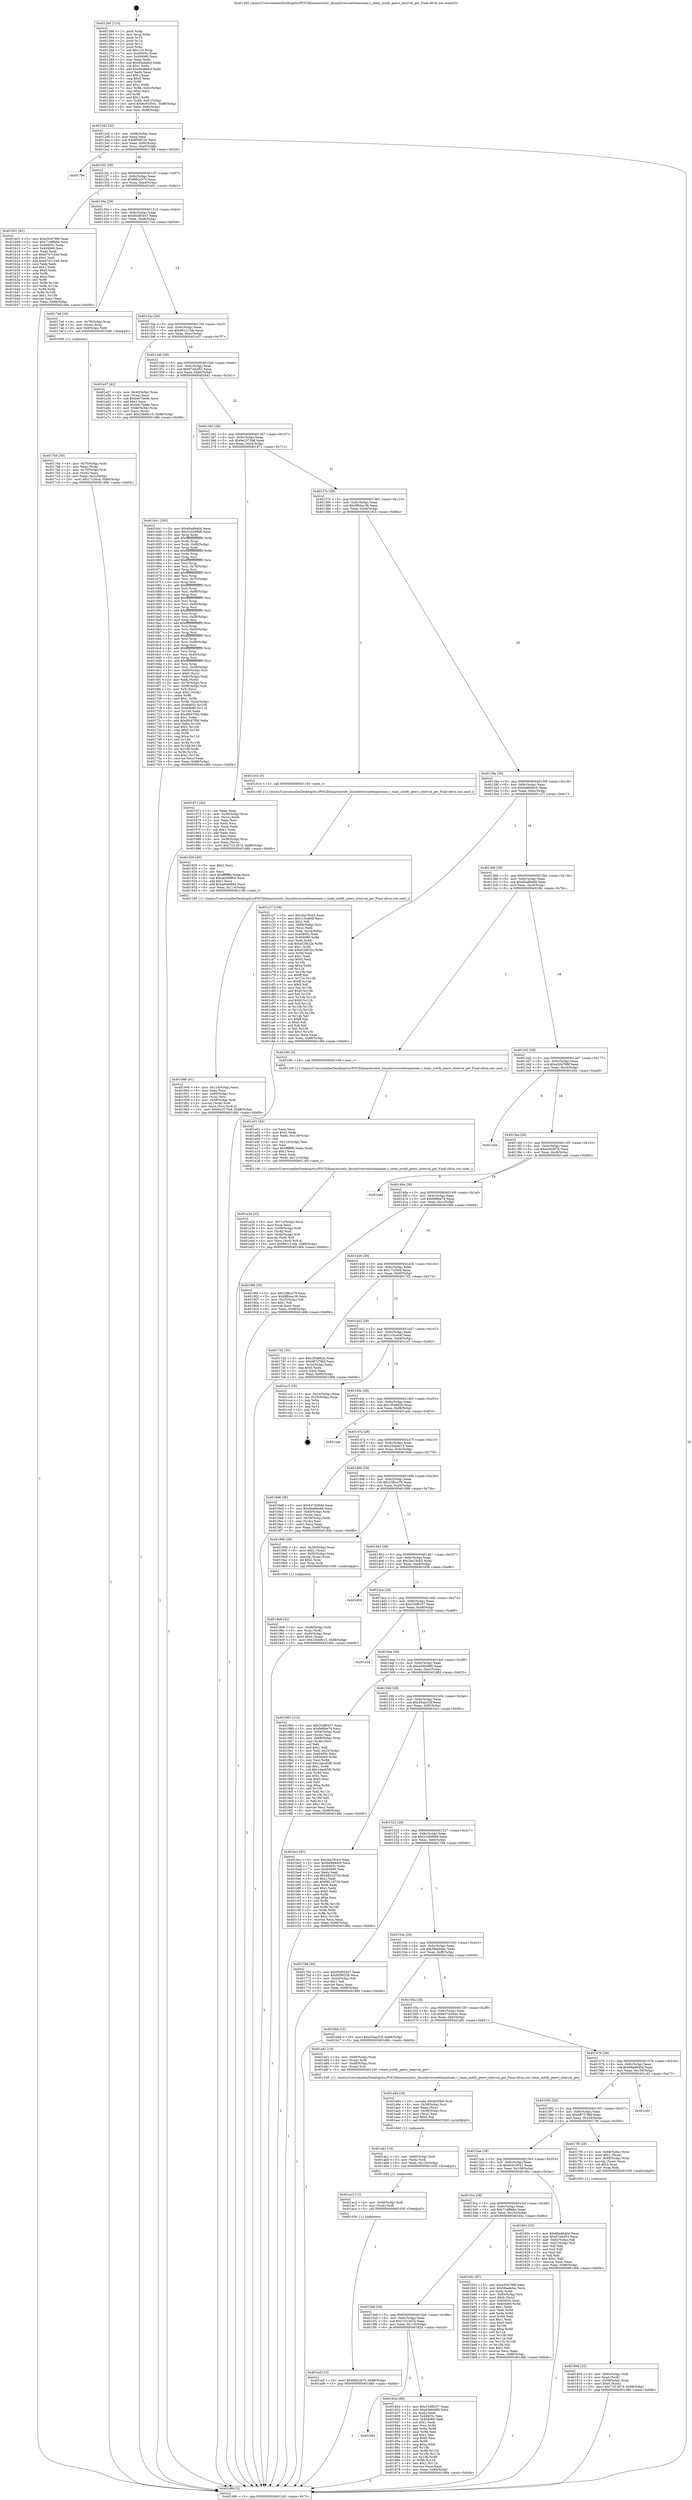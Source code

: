 digraph "0x401260" {
  label = "0x401260 (/mnt/c/Users/mathe/Desktop/tcc/POCII/binaries/extr_linuxdriversnetteamteam.c_team_notify_peers_interval_get_Final-ollvm.out::main(0))"
  labelloc = "t"
  node[shape=record]

  Entry [label="",width=0.3,height=0.3,shape=circle,fillcolor=black,style=filled]
  "0x4012d2" [label="{
     0x4012d2 [32]\l
     | [instrs]\l
     &nbsp;&nbsp;0x4012d2 \<+6\>: mov -0x88(%rbp),%eax\l
     &nbsp;&nbsp;0x4012d8 \<+2\>: mov %eax,%ecx\l
     &nbsp;&nbsp;0x4012da \<+6\>: sub $0x8f36f22b,%ecx\l
     &nbsp;&nbsp;0x4012e0 \<+6\>: mov %eax,-0x9c(%rbp)\l
     &nbsp;&nbsp;0x4012e6 \<+6\>: mov %ecx,-0xa0(%rbp)\l
     &nbsp;&nbsp;0x4012ec \<+6\>: je 0000000000401786 \<main+0x526\>\l
  }"]
  "0x401786" [label="{
     0x401786\l
  }", style=dashed]
  "0x4012f2" [label="{
     0x4012f2 [28]\l
     | [instrs]\l
     &nbsp;&nbsp;0x4012f2 \<+5\>: jmp 00000000004012f7 \<main+0x97\>\l
     &nbsp;&nbsp;0x4012f7 \<+6\>: mov -0x9c(%rbp),%eax\l
     &nbsp;&nbsp;0x4012fd \<+5\>: sub $0x8fb2cb75,%eax\l
     &nbsp;&nbsp;0x401302 \<+6\>: mov %eax,-0xa4(%rbp)\l
     &nbsp;&nbsp;0x401308 \<+6\>: je 0000000000401b01 \<main+0x8a1\>\l
  }"]
  Exit [label="",width=0.3,height=0.3,shape=circle,fillcolor=black,style=filled,peripheries=2]
  "0x401b01" [label="{
     0x401b01 [91]\l
     | [instrs]\l
     &nbsp;&nbsp;0x401b01 \<+5\>: mov $0xe50d798f,%eax\l
     &nbsp;&nbsp;0x401b06 \<+5\>: mov $0x714f8bba,%ecx\l
     &nbsp;&nbsp;0x401b0b \<+7\>: mov 0x40405c,%edx\l
     &nbsp;&nbsp;0x401b12 \<+7\>: mov 0x404060,%esi\l
     &nbsp;&nbsp;0x401b19 \<+2\>: mov %edx,%edi\l
     &nbsp;&nbsp;0x401b1b \<+6\>: sub $0x6747c1b6,%edi\l
     &nbsp;&nbsp;0x401b21 \<+3\>: sub $0x1,%edi\l
     &nbsp;&nbsp;0x401b24 \<+6\>: add $0x6747c1b6,%edi\l
     &nbsp;&nbsp;0x401b2a \<+3\>: imul %edi,%edx\l
     &nbsp;&nbsp;0x401b2d \<+3\>: and $0x1,%edx\l
     &nbsp;&nbsp;0x401b30 \<+3\>: cmp $0x0,%edx\l
     &nbsp;&nbsp;0x401b33 \<+4\>: sete %r8b\l
     &nbsp;&nbsp;0x401b37 \<+3\>: cmp $0xa,%esi\l
     &nbsp;&nbsp;0x401b3a \<+4\>: setl %r9b\l
     &nbsp;&nbsp;0x401b3e \<+3\>: mov %r8b,%r10b\l
     &nbsp;&nbsp;0x401b41 \<+3\>: and %r9b,%r10b\l
     &nbsp;&nbsp;0x401b44 \<+3\>: xor %r9b,%r8b\l
     &nbsp;&nbsp;0x401b47 \<+3\>: or %r8b,%r10b\l
     &nbsp;&nbsp;0x401b4a \<+4\>: test $0x1,%r10b\l
     &nbsp;&nbsp;0x401b4e \<+3\>: cmovne %ecx,%eax\l
     &nbsp;&nbsp;0x401b51 \<+6\>: mov %eax,-0x88(%rbp)\l
     &nbsp;&nbsp;0x401b57 \<+5\>: jmp 0000000000401d6b \<main+0xb0b\>\l
  }"]
  "0x40130e" [label="{
     0x40130e [28]\l
     | [instrs]\l
     &nbsp;&nbsp;0x40130e \<+5\>: jmp 0000000000401313 \<main+0xb3\>\l
     &nbsp;&nbsp;0x401313 \<+6\>: mov -0x9c(%rbp),%eax\l
     &nbsp;&nbsp;0x401319 \<+5\>: sub $0x95d85447,%eax\l
     &nbsp;&nbsp;0x40131e \<+6\>: mov %eax,-0xa8(%rbp)\l
     &nbsp;&nbsp;0x401324 \<+6\>: je 00000000004017a4 \<main+0x544\>\l
  }"]
  "0x401acf" [label="{
     0x401acf [15]\l
     | [instrs]\l
     &nbsp;&nbsp;0x401acf \<+10\>: movl $0x8fb2cb75,-0x88(%rbp)\l
     &nbsp;&nbsp;0x401ad9 \<+5\>: jmp 0000000000401d6b \<main+0xb0b\>\l
  }"]
  "0x4017a4" [label="{
     0x4017a4 [16]\l
     | [instrs]\l
     &nbsp;&nbsp;0x4017a4 \<+4\>: mov -0x78(%rbp),%rax\l
     &nbsp;&nbsp;0x4017a8 \<+3\>: mov (%rax),%rax\l
     &nbsp;&nbsp;0x4017ab \<+4\>: mov 0x8(%rax),%rdi\l
     &nbsp;&nbsp;0x4017af \<+5\>: call 0000000000401060 \<atoi@plt\>\l
     | [calls]\l
     &nbsp;&nbsp;0x401060 \{1\} (unknown)\l
  }"]
  "0x40132a" [label="{
     0x40132a [28]\l
     | [instrs]\l
     &nbsp;&nbsp;0x40132a \<+5\>: jmp 000000000040132f \<main+0xcf\>\l
     &nbsp;&nbsp;0x40132f \<+6\>: mov -0x9c(%rbp),%eax\l
     &nbsp;&nbsp;0x401335 \<+5\>: sub $0x961c13de,%eax\l
     &nbsp;&nbsp;0x40133a \<+6\>: mov %eax,-0xac(%rbp)\l
     &nbsp;&nbsp;0x401340 \<+6\>: je 0000000000401a57 \<main+0x7f7\>\l
  }"]
  "0x401ac3" [label="{
     0x401ac3 [12]\l
     | [instrs]\l
     &nbsp;&nbsp;0x401ac3 \<+4\>: mov -0x48(%rbp),%rdi\l
     &nbsp;&nbsp;0x401ac7 \<+3\>: mov (%rdi),%rdi\l
     &nbsp;&nbsp;0x401aca \<+5\>: call 0000000000401030 \<free@plt\>\l
     | [calls]\l
     &nbsp;&nbsp;0x401030 \{1\} (unknown)\l
  }"]
  "0x401a57" [label="{
     0x401a57 [42]\l
     | [instrs]\l
     &nbsp;&nbsp;0x401a57 \<+4\>: mov -0x40(%rbp),%rax\l
     &nbsp;&nbsp;0x401a5b \<+2\>: mov (%rax),%ecx\l
     &nbsp;&nbsp;0x401a5d \<+6\>: sub $0xb9c7be9e,%ecx\l
     &nbsp;&nbsp;0x401a63 \<+3\>: add $0x1,%ecx\l
     &nbsp;&nbsp;0x401a66 \<+6\>: add $0xb9c7be9e,%ecx\l
     &nbsp;&nbsp;0x401a6c \<+4\>: mov -0x40(%rbp),%rax\l
     &nbsp;&nbsp;0x401a70 \<+2\>: mov %ecx,(%rax)\l
     &nbsp;&nbsp;0x401a72 \<+10\>: movl $0x23bb9c15,-0x88(%rbp)\l
     &nbsp;&nbsp;0x401a7c \<+5\>: jmp 0000000000401d6b \<main+0xb0b\>\l
  }"]
  "0x401346" [label="{
     0x401346 [28]\l
     | [instrs]\l
     &nbsp;&nbsp;0x401346 \<+5\>: jmp 000000000040134b \<main+0xeb\>\l
     &nbsp;&nbsp;0x40134b \<+6\>: mov -0x9c(%rbp),%eax\l
     &nbsp;&nbsp;0x401351 \<+5\>: sub $0x97adcf53,%eax\l
     &nbsp;&nbsp;0x401356 \<+6\>: mov %eax,-0xb0(%rbp)\l
     &nbsp;&nbsp;0x40135c \<+6\>: je 0000000000401641 \<main+0x3e1\>\l
  }"]
  "0x401ab1" [label="{
     0x401ab1 [18]\l
     | [instrs]\l
     &nbsp;&nbsp;0x401ab1 \<+4\>: mov -0x60(%rbp),%rdi\l
     &nbsp;&nbsp;0x401ab5 \<+3\>: mov (%rdi),%rdi\l
     &nbsp;&nbsp;0x401ab8 \<+6\>: mov %eax,-0x120(%rbp)\l
     &nbsp;&nbsp;0x401abe \<+5\>: call 0000000000401030 \<free@plt\>\l
     | [calls]\l
     &nbsp;&nbsp;0x401030 \{1\} (unknown)\l
  }"]
  "0x401641" [label="{
     0x401641 [295]\l
     | [instrs]\l
     &nbsp;&nbsp;0x401641 \<+5\>: mov $0x66ad640d,%eax\l
     &nbsp;&nbsp;0x401646 \<+5\>: mov $0x51bb9998,%ecx\l
     &nbsp;&nbsp;0x40164b \<+3\>: mov %rsp,%rdx\l
     &nbsp;&nbsp;0x40164e \<+4\>: add $0xfffffffffffffff0,%rdx\l
     &nbsp;&nbsp;0x401652 \<+3\>: mov %rdx,%rsp\l
     &nbsp;&nbsp;0x401655 \<+4\>: mov %rdx,-0x80(%rbp)\l
     &nbsp;&nbsp;0x401659 \<+3\>: mov %rsp,%rdx\l
     &nbsp;&nbsp;0x40165c \<+4\>: add $0xfffffffffffffff0,%rdx\l
     &nbsp;&nbsp;0x401660 \<+3\>: mov %rdx,%rsp\l
     &nbsp;&nbsp;0x401663 \<+3\>: mov %rsp,%rsi\l
     &nbsp;&nbsp;0x401666 \<+4\>: add $0xfffffffffffffff0,%rsi\l
     &nbsp;&nbsp;0x40166a \<+3\>: mov %rsi,%rsp\l
     &nbsp;&nbsp;0x40166d \<+4\>: mov %rsi,-0x78(%rbp)\l
     &nbsp;&nbsp;0x401671 \<+3\>: mov %rsp,%rsi\l
     &nbsp;&nbsp;0x401674 \<+4\>: add $0xfffffffffffffff0,%rsi\l
     &nbsp;&nbsp;0x401678 \<+3\>: mov %rsi,%rsp\l
     &nbsp;&nbsp;0x40167b \<+4\>: mov %rsi,-0x70(%rbp)\l
     &nbsp;&nbsp;0x40167f \<+3\>: mov %rsp,%rsi\l
     &nbsp;&nbsp;0x401682 \<+4\>: add $0xfffffffffffffff0,%rsi\l
     &nbsp;&nbsp;0x401686 \<+3\>: mov %rsi,%rsp\l
     &nbsp;&nbsp;0x401689 \<+4\>: mov %rsi,-0x68(%rbp)\l
     &nbsp;&nbsp;0x40168d \<+3\>: mov %rsp,%rsi\l
     &nbsp;&nbsp;0x401690 \<+4\>: add $0xfffffffffffffff0,%rsi\l
     &nbsp;&nbsp;0x401694 \<+3\>: mov %rsi,%rsp\l
     &nbsp;&nbsp;0x401697 \<+4\>: mov %rsi,-0x60(%rbp)\l
     &nbsp;&nbsp;0x40169b \<+3\>: mov %rsp,%rsi\l
     &nbsp;&nbsp;0x40169e \<+4\>: add $0xfffffffffffffff0,%rsi\l
     &nbsp;&nbsp;0x4016a2 \<+3\>: mov %rsi,%rsp\l
     &nbsp;&nbsp;0x4016a5 \<+4\>: mov %rsi,-0x58(%rbp)\l
     &nbsp;&nbsp;0x4016a9 \<+3\>: mov %rsp,%rsi\l
     &nbsp;&nbsp;0x4016ac \<+4\>: add $0xfffffffffffffff0,%rsi\l
     &nbsp;&nbsp;0x4016b0 \<+3\>: mov %rsi,%rsp\l
     &nbsp;&nbsp;0x4016b3 \<+4\>: mov %rsi,-0x50(%rbp)\l
     &nbsp;&nbsp;0x4016b7 \<+3\>: mov %rsp,%rsi\l
     &nbsp;&nbsp;0x4016ba \<+4\>: add $0xfffffffffffffff0,%rsi\l
     &nbsp;&nbsp;0x4016be \<+3\>: mov %rsi,%rsp\l
     &nbsp;&nbsp;0x4016c1 \<+4\>: mov %rsi,-0x48(%rbp)\l
     &nbsp;&nbsp;0x4016c5 \<+3\>: mov %rsp,%rsi\l
     &nbsp;&nbsp;0x4016c8 \<+4\>: add $0xfffffffffffffff0,%rsi\l
     &nbsp;&nbsp;0x4016cc \<+3\>: mov %rsi,%rsp\l
     &nbsp;&nbsp;0x4016cf \<+4\>: mov %rsi,-0x40(%rbp)\l
     &nbsp;&nbsp;0x4016d3 \<+3\>: mov %rsp,%rsi\l
     &nbsp;&nbsp;0x4016d6 \<+4\>: add $0xfffffffffffffff0,%rsi\l
     &nbsp;&nbsp;0x4016da \<+3\>: mov %rsi,%rsp\l
     &nbsp;&nbsp;0x4016dd \<+4\>: mov %rsi,-0x38(%rbp)\l
     &nbsp;&nbsp;0x4016e1 \<+4\>: mov -0x80(%rbp),%rsi\l
     &nbsp;&nbsp;0x4016e5 \<+6\>: movl $0x0,(%rsi)\l
     &nbsp;&nbsp;0x4016eb \<+6\>: mov -0x8c(%rbp),%edi\l
     &nbsp;&nbsp;0x4016f1 \<+2\>: mov %edi,(%rdx)\l
     &nbsp;&nbsp;0x4016f3 \<+4\>: mov -0x78(%rbp),%rsi\l
     &nbsp;&nbsp;0x4016f7 \<+7\>: mov -0x98(%rbp),%r8\l
     &nbsp;&nbsp;0x4016fe \<+3\>: mov %r8,(%rsi)\l
     &nbsp;&nbsp;0x401701 \<+3\>: cmpl $0x2,(%rdx)\l
     &nbsp;&nbsp;0x401704 \<+4\>: setne %r9b\l
     &nbsp;&nbsp;0x401708 \<+4\>: and $0x1,%r9b\l
     &nbsp;&nbsp;0x40170c \<+4\>: mov %r9b,-0x2d(%rbp)\l
     &nbsp;&nbsp;0x401710 \<+8\>: mov 0x40405c,%r10d\l
     &nbsp;&nbsp;0x401718 \<+8\>: mov 0x404060,%r11d\l
     &nbsp;&nbsp;0x401720 \<+3\>: mov %r10d,%ebx\l
     &nbsp;&nbsp;0x401723 \<+6\>: sub $0xdfd47f0d,%ebx\l
     &nbsp;&nbsp;0x401729 \<+3\>: sub $0x1,%ebx\l
     &nbsp;&nbsp;0x40172c \<+6\>: add $0xdfd47f0d,%ebx\l
     &nbsp;&nbsp;0x401732 \<+4\>: imul %ebx,%r10d\l
     &nbsp;&nbsp;0x401736 \<+4\>: and $0x1,%r10d\l
     &nbsp;&nbsp;0x40173a \<+4\>: cmp $0x0,%r10d\l
     &nbsp;&nbsp;0x40173e \<+4\>: sete %r9b\l
     &nbsp;&nbsp;0x401742 \<+4\>: cmp $0xa,%r11d\l
     &nbsp;&nbsp;0x401746 \<+4\>: setl %r14b\l
     &nbsp;&nbsp;0x40174a \<+3\>: mov %r9b,%r15b\l
     &nbsp;&nbsp;0x40174d \<+3\>: and %r14b,%r15b\l
     &nbsp;&nbsp;0x401750 \<+3\>: xor %r14b,%r9b\l
     &nbsp;&nbsp;0x401753 \<+3\>: or %r9b,%r15b\l
     &nbsp;&nbsp;0x401756 \<+4\>: test $0x1,%r15b\l
     &nbsp;&nbsp;0x40175a \<+3\>: cmovne %ecx,%eax\l
     &nbsp;&nbsp;0x40175d \<+6\>: mov %eax,-0x88(%rbp)\l
     &nbsp;&nbsp;0x401763 \<+5\>: jmp 0000000000401d6b \<main+0xb0b\>\l
  }"]
  "0x401362" [label="{
     0x401362 [28]\l
     | [instrs]\l
     &nbsp;&nbsp;0x401362 \<+5\>: jmp 0000000000401367 \<main+0x107\>\l
     &nbsp;&nbsp;0x401367 \<+6\>: mov -0x9c(%rbp),%eax\l
     &nbsp;&nbsp;0x40136d \<+5\>: sub $0x9e2375b8,%eax\l
     &nbsp;&nbsp;0x401372 \<+6\>: mov %eax,-0xb4(%rbp)\l
     &nbsp;&nbsp;0x401378 \<+6\>: je 0000000000401971 \<main+0x711\>\l
  }"]
  "0x401a94" [label="{
     0x401a94 [29]\l
     | [instrs]\l
     &nbsp;&nbsp;0x401a94 \<+10\>: movabs $0x4020b6,%rdi\l
     &nbsp;&nbsp;0x401a9e \<+4\>: mov -0x38(%rbp),%rsi\l
     &nbsp;&nbsp;0x401aa2 \<+2\>: mov %eax,(%rsi)\l
     &nbsp;&nbsp;0x401aa4 \<+4\>: mov -0x38(%rbp),%rsi\l
     &nbsp;&nbsp;0x401aa8 \<+2\>: mov (%rsi),%esi\l
     &nbsp;&nbsp;0x401aaa \<+2\>: mov $0x0,%al\l
     &nbsp;&nbsp;0x401aac \<+5\>: call 0000000000401040 \<printf@plt\>\l
     | [calls]\l
     &nbsp;&nbsp;0x401040 \{1\} (unknown)\l
  }"]
  "0x401971" [label="{
     0x401971 [42]\l
     | [instrs]\l
     &nbsp;&nbsp;0x401971 \<+2\>: xor %eax,%eax\l
     &nbsp;&nbsp;0x401973 \<+4\>: mov -0x58(%rbp),%rcx\l
     &nbsp;&nbsp;0x401977 \<+2\>: mov (%rcx),%edx\l
     &nbsp;&nbsp;0x401979 \<+2\>: mov %eax,%esi\l
     &nbsp;&nbsp;0x40197b \<+2\>: sub %edx,%esi\l
     &nbsp;&nbsp;0x40197d \<+2\>: mov %eax,%edx\l
     &nbsp;&nbsp;0x40197f \<+3\>: sub $0x1,%edx\l
     &nbsp;&nbsp;0x401982 \<+2\>: add %edx,%esi\l
     &nbsp;&nbsp;0x401984 \<+2\>: sub %esi,%eax\l
     &nbsp;&nbsp;0x401986 \<+4\>: mov -0x58(%rbp),%rcx\l
     &nbsp;&nbsp;0x40198a \<+2\>: mov %eax,(%rcx)\l
     &nbsp;&nbsp;0x40198c \<+10\>: movl $0x71f13d7d,-0x88(%rbp)\l
     &nbsp;&nbsp;0x401996 \<+5\>: jmp 0000000000401d6b \<main+0xb0b\>\l
  }"]
  "0x40137e" [label="{
     0x40137e [28]\l
     | [instrs]\l
     &nbsp;&nbsp;0x40137e \<+5\>: jmp 0000000000401383 \<main+0x123\>\l
     &nbsp;&nbsp;0x401383 \<+6\>: mov -0x9c(%rbp),%eax\l
     &nbsp;&nbsp;0x401389 \<+5\>: sub $0x9f64ac38,%eax\l
     &nbsp;&nbsp;0x40138e \<+6\>: mov %eax,-0xb8(%rbp)\l
     &nbsp;&nbsp;0x401394 \<+6\>: je 000000000040191b \<main+0x6bb\>\l
  }"]
  "0x401a2d" [label="{
     0x401a2d [42]\l
     | [instrs]\l
     &nbsp;&nbsp;0x401a2d \<+6\>: mov -0x11c(%rbp),%ecx\l
     &nbsp;&nbsp;0x401a33 \<+3\>: imul %eax,%ecx\l
     &nbsp;&nbsp;0x401a36 \<+4\>: mov -0x48(%rbp),%rdi\l
     &nbsp;&nbsp;0x401a3a \<+3\>: mov (%rdi),%rdi\l
     &nbsp;&nbsp;0x401a3d \<+4\>: mov -0x40(%rbp),%r8\l
     &nbsp;&nbsp;0x401a41 \<+3\>: movslq (%r8),%r8\l
     &nbsp;&nbsp;0x401a44 \<+4\>: mov %ecx,(%rdi,%r8,4)\l
     &nbsp;&nbsp;0x401a48 \<+10\>: movl $0x961c13de,-0x88(%rbp)\l
     &nbsp;&nbsp;0x401a52 \<+5\>: jmp 0000000000401d6b \<main+0xb0b\>\l
  }"]
  "0x40191b" [label="{
     0x40191b [5]\l
     | [instrs]\l
     &nbsp;&nbsp;0x40191b \<+5\>: call 0000000000401160 \<next_i\>\l
     | [calls]\l
     &nbsp;&nbsp;0x401160 \{1\} (/mnt/c/Users/mathe/Desktop/tcc/POCII/binaries/extr_linuxdriversnetteamteam.c_team_notify_peers_interval_get_Final-ollvm.out::next_i)\l
  }"]
  "0x40139a" [label="{
     0x40139a [28]\l
     | [instrs]\l
     &nbsp;&nbsp;0x40139a \<+5\>: jmp 000000000040139f \<main+0x13f\>\l
     &nbsp;&nbsp;0x40139f \<+6\>: mov -0x9c(%rbp),%eax\l
     &nbsp;&nbsp;0x4013a5 \<+5\>: sub $0xbd9840c0,%eax\l
     &nbsp;&nbsp;0x4013aa \<+6\>: mov %eax,-0xbc(%rbp)\l
     &nbsp;&nbsp;0x4013b0 \<+6\>: je 0000000000401c27 \<main+0x9c7\>\l
  }"]
  "0x401a01" [label="{
     0x401a01 [44]\l
     | [instrs]\l
     &nbsp;&nbsp;0x401a01 \<+2\>: xor %ecx,%ecx\l
     &nbsp;&nbsp;0x401a03 \<+5\>: mov $0x2,%edx\l
     &nbsp;&nbsp;0x401a08 \<+6\>: mov %edx,-0x118(%rbp)\l
     &nbsp;&nbsp;0x401a0e \<+1\>: cltd\l
     &nbsp;&nbsp;0x401a0f \<+6\>: mov -0x118(%rbp),%esi\l
     &nbsp;&nbsp;0x401a15 \<+2\>: idiv %esi\l
     &nbsp;&nbsp;0x401a17 \<+6\>: imul $0xfffffffe,%edx,%edx\l
     &nbsp;&nbsp;0x401a1d \<+3\>: sub $0x1,%ecx\l
     &nbsp;&nbsp;0x401a20 \<+2\>: sub %ecx,%edx\l
     &nbsp;&nbsp;0x401a22 \<+6\>: mov %edx,-0x11c(%rbp)\l
     &nbsp;&nbsp;0x401a28 \<+5\>: call 0000000000401160 \<next_i\>\l
     | [calls]\l
     &nbsp;&nbsp;0x401160 \{1\} (/mnt/c/Users/mathe/Desktop/tcc/POCII/binaries/extr_linuxdriversnetteamteam.c_team_notify_peers_interval_get_Final-ollvm.out::next_i)\l
  }"]
  "0x401c27" [label="{
     0x401c27 [156]\l
     | [instrs]\l
     &nbsp;&nbsp;0x401c27 \<+5\>: mov $0x2ba78cb3,%eax\l
     &nbsp;&nbsp;0x401c2c \<+5\>: mov $0x1c5ca04f,%ecx\l
     &nbsp;&nbsp;0x401c31 \<+2\>: mov $0x1,%dl\l
     &nbsp;&nbsp;0x401c33 \<+4\>: mov -0x80(%rbp),%rsi\l
     &nbsp;&nbsp;0x401c37 \<+2\>: mov (%rsi),%edi\l
     &nbsp;&nbsp;0x401c39 \<+3\>: mov %edi,-0x24(%rbp)\l
     &nbsp;&nbsp;0x401c3c \<+7\>: mov 0x40405c,%edi\l
     &nbsp;&nbsp;0x401c43 \<+8\>: mov 0x404060,%r8d\l
     &nbsp;&nbsp;0x401c4b \<+3\>: mov %edi,%r9d\l
     &nbsp;&nbsp;0x401c4e \<+7\>: sub $0xa52fb22e,%r9d\l
     &nbsp;&nbsp;0x401c55 \<+4\>: sub $0x1,%r9d\l
     &nbsp;&nbsp;0x401c59 \<+7\>: add $0xa52fb22e,%r9d\l
     &nbsp;&nbsp;0x401c60 \<+4\>: imul %r9d,%edi\l
     &nbsp;&nbsp;0x401c64 \<+3\>: and $0x1,%edi\l
     &nbsp;&nbsp;0x401c67 \<+3\>: cmp $0x0,%edi\l
     &nbsp;&nbsp;0x401c6a \<+4\>: sete %r10b\l
     &nbsp;&nbsp;0x401c6e \<+4\>: cmp $0xa,%r8d\l
     &nbsp;&nbsp;0x401c72 \<+4\>: setl %r11b\l
     &nbsp;&nbsp;0x401c76 \<+3\>: mov %r10b,%bl\l
     &nbsp;&nbsp;0x401c79 \<+3\>: xor $0xff,%bl\l
     &nbsp;&nbsp;0x401c7c \<+3\>: mov %r11b,%r14b\l
     &nbsp;&nbsp;0x401c7f \<+4\>: xor $0xff,%r14b\l
     &nbsp;&nbsp;0x401c83 \<+3\>: xor $0x0,%dl\l
     &nbsp;&nbsp;0x401c86 \<+3\>: mov %bl,%r15b\l
     &nbsp;&nbsp;0x401c89 \<+4\>: and $0x0,%r15b\l
     &nbsp;&nbsp;0x401c8d \<+3\>: and %dl,%r10b\l
     &nbsp;&nbsp;0x401c90 \<+3\>: mov %r14b,%r12b\l
     &nbsp;&nbsp;0x401c93 \<+4\>: and $0x0,%r12b\l
     &nbsp;&nbsp;0x401c97 \<+3\>: and %dl,%r11b\l
     &nbsp;&nbsp;0x401c9a \<+3\>: or %r10b,%r15b\l
     &nbsp;&nbsp;0x401c9d \<+3\>: or %r11b,%r12b\l
     &nbsp;&nbsp;0x401ca0 \<+3\>: xor %r12b,%r15b\l
     &nbsp;&nbsp;0x401ca3 \<+3\>: or %r14b,%bl\l
     &nbsp;&nbsp;0x401ca6 \<+3\>: xor $0xff,%bl\l
     &nbsp;&nbsp;0x401ca9 \<+3\>: or $0x0,%dl\l
     &nbsp;&nbsp;0x401cac \<+2\>: and %dl,%bl\l
     &nbsp;&nbsp;0x401cae \<+3\>: or %bl,%r15b\l
     &nbsp;&nbsp;0x401cb1 \<+4\>: test $0x1,%r15b\l
     &nbsp;&nbsp;0x401cb5 \<+3\>: cmovne %ecx,%eax\l
     &nbsp;&nbsp;0x401cb8 \<+6\>: mov %eax,-0x88(%rbp)\l
     &nbsp;&nbsp;0x401cbe \<+5\>: jmp 0000000000401d6b \<main+0xb0b\>\l
  }"]
  "0x4013b6" [label="{
     0x4013b6 [28]\l
     | [instrs]\l
     &nbsp;&nbsp;0x4013b6 \<+5\>: jmp 00000000004013bb \<main+0x15b\>\l
     &nbsp;&nbsp;0x4013bb \<+6\>: mov -0x9c(%rbp),%eax\l
     &nbsp;&nbsp;0x4013c1 \<+5\>: sub $0xdba8be49,%eax\l
     &nbsp;&nbsp;0x4013c6 \<+6\>: mov %eax,-0xc0(%rbp)\l
     &nbsp;&nbsp;0x4013cc \<+6\>: je 00000000004019fc \<main+0x79c\>\l
  }"]
  "0x4019b8" [label="{
     0x4019b8 [32]\l
     | [instrs]\l
     &nbsp;&nbsp;0x4019b8 \<+4\>: mov -0x48(%rbp),%rdi\l
     &nbsp;&nbsp;0x4019bc \<+3\>: mov %rax,(%rdi)\l
     &nbsp;&nbsp;0x4019bf \<+4\>: mov -0x40(%rbp),%rax\l
     &nbsp;&nbsp;0x4019c3 \<+6\>: movl $0x0,(%rax)\l
     &nbsp;&nbsp;0x4019c9 \<+10\>: movl $0x23bb9c15,-0x88(%rbp)\l
     &nbsp;&nbsp;0x4019d3 \<+5\>: jmp 0000000000401d6b \<main+0xb0b\>\l
  }"]
  "0x4019fc" [label="{
     0x4019fc [5]\l
     | [instrs]\l
     &nbsp;&nbsp;0x4019fc \<+5\>: call 0000000000401160 \<next_i\>\l
     | [calls]\l
     &nbsp;&nbsp;0x401160 \{1\} (/mnt/c/Users/mathe/Desktop/tcc/POCII/binaries/extr_linuxdriversnetteamteam.c_team_notify_peers_interval_get_Final-ollvm.out::next_i)\l
  }"]
  "0x4013d2" [label="{
     0x4013d2 [28]\l
     | [instrs]\l
     &nbsp;&nbsp;0x4013d2 \<+5\>: jmp 00000000004013d7 \<main+0x177\>\l
     &nbsp;&nbsp;0x4013d7 \<+6\>: mov -0x9c(%rbp),%eax\l
     &nbsp;&nbsp;0x4013dd \<+5\>: sub $0xe50d798f,%eax\l
     &nbsp;&nbsp;0x4013e2 \<+6\>: mov %eax,-0xc4(%rbp)\l
     &nbsp;&nbsp;0x4013e8 \<+6\>: je 0000000000401d3d \<main+0xadd\>\l
  }"]
  "0x401948" [label="{
     0x401948 [41]\l
     | [instrs]\l
     &nbsp;&nbsp;0x401948 \<+6\>: mov -0x114(%rbp),%ecx\l
     &nbsp;&nbsp;0x40194e \<+3\>: imul %eax,%ecx\l
     &nbsp;&nbsp;0x401951 \<+4\>: mov -0x60(%rbp),%rsi\l
     &nbsp;&nbsp;0x401955 \<+3\>: mov (%rsi),%rsi\l
     &nbsp;&nbsp;0x401958 \<+4\>: mov -0x58(%rbp),%rdi\l
     &nbsp;&nbsp;0x40195c \<+3\>: movslq (%rdi),%rdi\l
     &nbsp;&nbsp;0x40195f \<+3\>: mov %ecx,(%rsi,%rdi,4)\l
     &nbsp;&nbsp;0x401962 \<+10\>: movl $0x9e2375b8,-0x88(%rbp)\l
     &nbsp;&nbsp;0x40196c \<+5\>: jmp 0000000000401d6b \<main+0xb0b\>\l
  }"]
  "0x401d3d" [label="{
     0x401d3d\l
  }", style=dashed]
  "0x4013ee" [label="{
     0x4013ee [28]\l
     | [instrs]\l
     &nbsp;&nbsp;0x4013ee \<+5\>: jmp 00000000004013f3 \<main+0x193\>\l
     &nbsp;&nbsp;0x4013f3 \<+6\>: mov -0x9c(%rbp),%eax\l
     &nbsp;&nbsp;0x4013f9 \<+5\>: sub $0xee8cf078,%eax\l
     &nbsp;&nbsp;0x4013fe \<+6\>: mov %eax,-0xc8(%rbp)\l
     &nbsp;&nbsp;0x401404 \<+6\>: je 0000000000401aed \<main+0x88d\>\l
  }"]
  "0x401920" [label="{
     0x401920 [40]\l
     | [instrs]\l
     &nbsp;&nbsp;0x401920 \<+5\>: mov $0x2,%ecx\l
     &nbsp;&nbsp;0x401925 \<+1\>: cltd\l
     &nbsp;&nbsp;0x401926 \<+2\>: idiv %ecx\l
     &nbsp;&nbsp;0x401928 \<+6\>: imul $0xfffffffe,%edx,%ecx\l
     &nbsp;&nbsp;0x40192e \<+6\>: sub $0xae048864,%ecx\l
     &nbsp;&nbsp;0x401934 \<+3\>: add $0x1,%ecx\l
     &nbsp;&nbsp;0x401937 \<+6\>: add $0xae048864,%ecx\l
     &nbsp;&nbsp;0x40193d \<+6\>: mov %ecx,-0x114(%rbp)\l
     &nbsp;&nbsp;0x401943 \<+5\>: call 0000000000401160 \<next_i\>\l
     | [calls]\l
     &nbsp;&nbsp;0x401160 \{1\} (/mnt/c/Users/mathe/Desktop/tcc/POCII/binaries/extr_linuxdriversnetteamteam.c_team_notify_peers_interval_get_Final-ollvm.out::next_i)\l
  }"]
  "0x401aed" [label="{
     0x401aed\l
  }", style=dashed]
  "0x40140a" [label="{
     0x40140a [28]\l
     | [instrs]\l
     &nbsp;&nbsp;0x40140a \<+5\>: jmp 000000000040140f \<main+0x1af\>\l
     &nbsp;&nbsp;0x40140f \<+6\>: mov -0x9c(%rbp),%eax\l
     &nbsp;&nbsp;0x401415 \<+5\>: sub $0xfef6be74,%eax\l
     &nbsp;&nbsp;0x40141a \<+6\>: mov %eax,-0xcc(%rbp)\l
     &nbsp;&nbsp;0x401420 \<+6\>: je 00000000004018fd \<main+0x69d\>\l
  }"]
  "0x401602" [label="{
     0x401602\l
  }", style=dashed]
  "0x4018fd" [label="{
     0x4018fd [30]\l
     | [instrs]\l
     &nbsp;&nbsp;0x4018fd \<+5\>: mov $0x23fbca79,%eax\l
     &nbsp;&nbsp;0x401902 \<+5\>: mov $0x9f64ac38,%ecx\l
     &nbsp;&nbsp;0x401907 \<+3\>: mov -0x25(%rbp),%dl\l
     &nbsp;&nbsp;0x40190a \<+3\>: test $0x1,%dl\l
     &nbsp;&nbsp;0x40190d \<+3\>: cmovne %ecx,%eax\l
     &nbsp;&nbsp;0x401910 \<+6\>: mov %eax,-0x88(%rbp)\l
     &nbsp;&nbsp;0x401916 \<+5\>: jmp 0000000000401d6b \<main+0xb0b\>\l
  }"]
  "0x401426" [label="{
     0x401426 [28]\l
     | [instrs]\l
     &nbsp;&nbsp;0x401426 \<+5\>: jmp 000000000040142b \<main+0x1cb\>\l
     &nbsp;&nbsp;0x40142b \<+6\>: mov -0x9c(%rbp),%eax\l
     &nbsp;&nbsp;0x401431 \<+5\>: sub $0x17c26cd,%eax\l
     &nbsp;&nbsp;0x401436 \<+6\>: mov %eax,-0xd0(%rbp)\l
     &nbsp;&nbsp;0x40143c \<+6\>: je 00000000004017d2 \<main+0x572\>\l
  }"]
  "0x40182d" [label="{
     0x40182d [86]\l
     | [instrs]\l
     &nbsp;&nbsp;0x40182d \<+5\>: mov $0x334f6257,%eax\l
     &nbsp;&nbsp;0x401832 \<+5\>: mov $0x456648f0,%ecx\l
     &nbsp;&nbsp;0x401837 \<+2\>: xor %edx,%edx\l
     &nbsp;&nbsp;0x401839 \<+7\>: mov 0x40405c,%esi\l
     &nbsp;&nbsp;0x401840 \<+7\>: mov 0x404060,%edi\l
     &nbsp;&nbsp;0x401847 \<+3\>: sub $0x1,%edx\l
     &nbsp;&nbsp;0x40184a \<+3\>: mov %esi,%r8d\l
     &nbsp;&nbsp;0x40184d \<+3\>: add %edx,%r8d\l
     &nbsp;&nbsp;0x401850 \<+4\>: imul %r8d,%esi\l
     &nbsp;&nbsp;0x401854 \<+3\>: and $0x1,%esi\l
     &nbsp;&nbsp;0x401857 \<+3\>: cmp $0x0,%esi\l
     &nbsp;&nbsp;0x40185a \<+4\>: sete %r9b\l
     &nbsp;&nbsp;0x40185e \<+3\>: cmp $0xa,%edi\l
     &nbsp;&nbsp;0x401861 \<+4\>: setl %r10b\l
     &nbsp;&nbsp;0x401865 \<+3\>: mov %r9b,%r11b\l
     &nbsp;&nbsp;0x401868 \<+3\>: and %r10b,%r11b\l
     &nbsp;&nbsp;0x40186b \<+3\>: xor %r10b,%r9b\l
     &nbsp;&nbsp;0x40186e \<+3\>: or %r9b,%r11b\l
     &nbsp;&nbsp;0x401871 \<+4\>: test $0x1,%r11b\l
     &nbsp;&nbsp;0x401875 \<+3\>: cmovne %ecx,%eax\l
     &nbsp;&nbsp;0x401878 \<+6\>: mov %eax,-0x88(%rbp)\l
     &nbsp;&nbsp;0x40187e \<+5\>: jmp 0000000000401d6b \<main+0xb0b\>\l
  }"]
  "0x4017d2" [label="{
     0x4017d2 [30]\l
     | [instrs]\l
     &nbsp;&nbsp;0x4017d2 \<+5\>: mov $0x1f54892b,%eax\l
     &nbsp;&nbsp;0x4017d7 \<+5\>: mov $0x687278bf,%ecx\l
     &nbsp;&nbsp;0x4017dc \<+3\>: mov -0x2c(%rbp),%edx\l
     &nbsp;&nbsp;0x4017df \<+3\>: cmp $0x0,%edx\l
     &nbsp;&nbsp;0x4017e2 \<+3\>: cmove %ecx,%eax\l
     &nbsp;&nbsp;0x4017e5 \<+6\>: mov %eax,-0x88(%rbp)\l
     &nbsp;&nbsp;0x4017eb \<+5\>: jmp 0000000000401d6b \<main+0xb0b\>\l
  }"]
  "0x401442" [label="{
     0x401442 [28]\l
     | [instrs]\l
     &nbsp;&nbsp;0x401442 \<+5\>: jmp 0000000000401447 \<main+0x1e7\>\l
     &nbsp;&nbsp;0x401447 \<+6\>: mov -0x9c(%rbp),%eax\l
     &nbsp;&nbsp;0x40144d \<+5\>: sub $0x1c5ca04f,%eax\l
     &nbsp;&nbsp;0x401452 \<+6\>: mov %eax,-0xd4(%rbp)\l
     &nbsp;&nbsp;0x401458 \<+6\>: je 0000000000401cc3 \<main+0xa63\>\l
  }"]
  "0x4015e6" [label="{
     0x4015e6 [28]\l
     | [instrs]\l
     &nbsp;&nbsp;0x4015e6 \<+5\>: jmp 00000000004015eb \<main+0x38b\>\l
     &nbsp;&nbsp;0x4015eb \<+6\>: mov -0x9c(%rbp),%eax\l
     &nbsp;&nbsp;0x4015f1 \<+5\>: sub $0x71f13d7d,%eax\l
     &nbsp;&nbsp;0x4015f6 \<+6\>: mov %eax,-0x110(%rbp)\l
     &nbsp;&nbsp;0x4015fc \<+6\>: je 000000000040182d \<main+0x5cd\>\l
  }"]
  "0x401cc3" [label="{
     0x401cc3 [16]\l
     | [instrs]\l
     &nbsp;&nbsp;0x401cc3 \<+3\>: mov -0x24(%rbp),%eax\l
     &nbsp;&nbsp;0x401cc6 \<+4\>: lea -0x20(%rbp),%rsp\l
     &nbsp;&nbsp;0x401cca \<+1\>: pop %rbx\l
     &nbsp;&nbsp;0x401ccb \<+2\>: pop %r12\l
     &nbsp;&nbsp;0x401ccd \<+2\>: pop %r14\l
     &nbsp;&nbsp;0x401ccf \<+2\>: pop %r15\l
     &nbsp;&nbsp;0x401cd1 \<+1\>: pop %rbp\l
     &nbsp;&nbsp;0x401cd2 \<+1\>: ret\l
  }"]
  "0x40145e" [label="{
     0x40145e [28]\l
     | [instrs]\l
     &nbsp;&nbsp;0x40145e \<+5\>: jmp 0000000000401463 \<main+0x203\>\l
     &nbsp;&nbsp;0x401463 \<+6\>: mov -0x9c(%rbp),%eax\l
     &nbsp;&nbsp;0x401469 \<+5\>: sub $0x1f54892b,%eax\l
     &nbsp;&nbsp;0x40146e \<+6\>: mov %eax,-0xd8(%rbp)\l
     &nbsp;&nbsp;0x401474 \<+6\>: je 0000000000401ade \<main+0x87e\>\l
  }"]
  "0x401b5c" [label="{
     0x401b5c [97]\l
     | [instrs]\l
     &nbsp;&nbsp;0x401b5c \<+5\>: mov $0xe50d798f,%eax\l
     &nbsp;&nbsp;0x401b61 \<+5\>: mov $0x58aabdac,%ecx\l
     &nbsp;&nbsp;0x401b66 \<+2\>: xor %edx,%edx\l
     &nbsp;&nbsp;0x401b68 \<+4\>: mov -0x80(%rbp),%rsi\l
     &nbsp;&nbsp;0x401b6c \<+6\>: movl $0x0,(%rsi)\l
     &nbsp;&nbsp;0x401b72 \<+7\>: mov 0x40405c,%edi\l
     &nbsp;&nbsp;0x401b79 \<+8\>: mov 0x404060,%r8d\l
     &nbsp;&nbsp;0x401b81 \<+3\>: sub $0x1,%edx\l
     &nbsp;&nbsp;0x401b84 \<+3\>: mov %edi,%r9d\l
     &nbsp;&nbsp;0x401b87 \<+3\>: add %edx,%r9d\l
     &nbsp;&nbsp;0x401b8a \<+4\>: imul %r9d,%edi\l
     &nbsp;&nbsp;0x401b8e \<+3\>: and $0x1,%edi\l
     &nbsp;&nbsp;0x401b91 \<+3\>: cmp $0x0,%edi\l
     &nbsp;&nbsp;0x401b94 \<+4\>: sete %r10b\l
     &nbsp;&nbsp;0x401b98 \<+4\>: cmp $0xa,%r8d\l
     &nbsp;&nbsp;0x401b9c \<+4\>: setl %r11b\l
     &nbsp;&nbsp;0x401ba0 \<+3\>: mov %r10b,%bl\l
     &nbsp;&nbsp;0x401ba3 \<+3\>: and %r11b,%bl\l
     &nbsp;&nbsp;0x401ba6 \<+3\>: xor %r11b,%r10b\l
     &nbsp;&nbsp;0x401ba9 \<+3\>: or %r10b,%bl\l
     &nbsp;&nbsp;0x401bac \<+3\>: test $0x1,%bl\l
     &nbsp;&nbsp;0x401baf \<+3\>: cmovne %ecx,%eax\l
     &nbsp;&nbsp;0x401bb2 \<+6\>: mov %eax,-0x88(%rbp)\l
     &nbsp;&nbsp;0x401bb8 \<+5\>: jmp 0000000000401d6b \<main+0xb0b\>\l
  }"]
  "0x401ade" [label="{
     0x401ade\l
  }", style=dashed]
  "0x40147a" [label="{
     0x40147a [28]\l
     | [instrs]\l
     &nbsp;&nbsp;0x40147a \<+5\>: jmp 000000000040147f \<main+0x21f\>\l
     &nbsp;&nbsp;0x40147f \<+6\>: mov -0x9c(%rbp),%eax\l
     &nbsp;&nbsp;0x401485 \<+5\>: sub $0x23bb9c15,%eax\l
     &nbsp;&nbsp;0x40148a \<+6\>: mov %eax,-0xdc(%rbp)\l
     &nbsp;&nbsp;0x401490 \<+6\>: je 00000000004019d8 \<main+0x778\>\l
  }"]
  "0x40180d" [label="{
     0x40180d [32]\l
     | [instrs]\l
     &nbsp;&nbsp;0x40180d \<+4\>: mov -0x60(%rbp),%rdi\l
     &nbsp;&nbsp;0x401811 \<+3\>: mov %rax,(%rdi)\l
     &nbsp;&nbsp;0x401814 \<+4\>: mov -0x58(%rbp),%rax\l
     &nbsp;&nbsp;0x401818 \<+6\>: movl $0x0,(%rax)\l
     &nbsp;&nbsp;0x40181e \<+10\>: movl $0x71f13d7d,-0x88(%rbp)\l
     &nbsp;&nbsp;0x401828 \<+5\>: jmp 0000000000401d6b \<main+0xb0b\>\l
  }"]
  "0x4019d8" [label="{
     0x4019d8 [36]\l
     | [instrs]\l
     &nbsp;&nbsp;0x4019d8 \<+5\>: mov $0x637d2644,%eax\l
     &nbsp;&nbsp;0x4019dd \<+5\>: mov $0xdba8be49,%ecx\l
     &nbsp;&nbsp;0x4019e2 \<+4\>: mov -0x40(%rbp),%rdx\l
     &nbsp;&nbsp;0x4019e6 \<+2\>: mov (%rdx),%esi\l
     &nbsp;&nbsp;0x4019e8 \<+4\>: mov -0x50(%rbp),%rdx\l
     &nbsp;&nbsp;0x4019ec \<+2\>: cmp (%rdx),%esi\l
     &nbsp;&nbsp;0x4019ee \<+3\>: cmovl %ecx,%eax\l
     &nbsp;&nbsp;0x4019f1 \<+6\>: mov %eax,-0x88(%rbp)\l
     &nbsp;&nbsp;0x4019f7 \<+5\>: jmp 0000000000401d6b \<main+0xb0b\>\l
  }"]
  "0x401496" [label="{
     0x401496 [28]\l
     | [instrs]\l
     &nbsp;&nbsp;0x401496 \<+5\>: jmp 000000000040149b \<main+0x23b\>\l
     &nbsp;&nbsp;0x40149b \<+6\>: mov -0x9c(%rbp),%eax\l
     &nbsp;&nbsp;0x4014a1 \<+5\>: sub $0x23fbca79,%eax\l
     &nbsp;&nbsp;0x4014a6 \<+6\>: mov %eax,-0xe0(%rbp)\l
     &nbsp;&nbsp;0x4014ac \<+6\>: je 000000000040199b \<main+0x73b\>\l
  }"]
  "0x4017b4" [label="{
     0x4017b4 [30]\l
     | [instrs]\l
     &nbsp;&nbsp;0x4017b4 \<+4\>: mov -0x70(%rbp),%rdi\l
     &nbsp;&nbsp;0x4017b8 \<+2\>: mov %eax,(%rdi)\l
     &nbsp;&nbsp;0x4017ba \<+4\>: mov -0x70(%rbp),%rdi\l
     &nbsp;&nbsp;0x4017be \<+2\>: mov (%rdi),%eax\l
     &nbsp;&nbsp;0x4017c0 \<+3\>: mov %eax,-0x2c(%rbp)\l
     &nbsp;&nbsp;0x4017c3 \<+10\>: movl $0x17c26cd,-0x88(%rbp)\l
     &nbsp;&nbsp;0x4017cd \<+5\>: jmp 0000000000401d6b \<main+0xb0b\>\l
  }"]
  "0x40199b" [label="{
     0x40199b [29]\l
     | [instrs]\l
     &nbsp;&nbsp;0x40199b \<+4\>: mov -0x50(%rbp),%rax\l
     &nbsp;&nbsp;0x40199f \<+6\>: movl $0x1,(%rax)\l
     &nbsp;&nbsp;0x4019a5 \<+4\>: mov -0x50(%rbp),%rax\l
     &nbsp;&nbsp;0x4019a9 \<+3\>: movslq (%rax),%rax\l
     &nbsp;&nbsp;0x4019ac \<+4\>: shl $0x2,%rax\l
     &nbsp;&nbsp;0x4019b0 \<+3\>: mov %rax,%rdi\l
     &nbsp;&nbsp;0x4019b3 \<+5\>: call 0000000000401050 \<malloc@plt\>\l
     | [calls]\l
     &nbsp;&nbsp;0x401050 \{1\} (unknown)\l
  }"]
  "0x4014b2" [label="{
     0x4014b2 [28]\l
     | [instrs]\l
     &nbsp;&nbsp;0x4014b2 \<+5\>: jmp 00000000004014b7 \<main+0x257\>\l
     &nbsp;&nbsp;0x4014b7 \<+6\>: mov -0x9c(%rbp),%eax\l
     &nbsp;&nbsp;0x4014bd \<+5\>: sub $0x2ba78cb3,%eax\l
     &nbsp;&nbsp;0x4014c2 \<+6\>: mov %eax,-0xe4(%rbp)\l
     &nbsp;&nbsp;0x4014c8 \<+6\>: je 0000000000401d56 \<main+0xaf6\>\l
  }"]
  "0x401260" [label="{
     0x401260 [114]\l
     | [instrs]\l
     &nbsp;&nbsp;0x401260 \<+1\>: push %rbp\l
     &nbsp;&nbsp;0x401261 \<+3\>: mov %rsp,%rbp\l
     &nbsp;&nbsp;0x401264 \<+2\>: push %r15\l
     &nbsp;&nbsp;0x401266 \<+2\>: push %r14\l
     &nbsp;&nbsp;0x401268 \<+2\>: push %r12\l
     &nbsp;&nbsp;0x40126a \<+1\>: push %rbx\l
     &nbsp;&nbsp;0x40126b \<+7\>: sub $0x120,%rsp\l
     &nbsp;&nbsp;0x401272 \<+7\>: mov 0x40405c,%eax\l
     &nbsp;&nbsp;0x401279 \<+7\>: mov 0x404060,%ecx\l
     &nbsp;&nbsp;0x401280 \<+2\>: mov %eax,%edx\l
     &nbsp;&nbsp;0x401282 \<+6\>: sub $0x94a9e8cf,%edx\l
     &nbsp;&nbsp;0x401288 \<+3\>: sub $0x1,%edx\l
     &nbsp;&nbsp;0x40128b \<+6\>: add $0x94a9e8cf,%edx\l
     &nbsp;&nbsp;0x401291 \<+3\>: imul %edx,%eax\l
     &nbsp;&nbsp;0x401294 \<+3\>: and $0x1,%eax\l
     &nbsp;&nbsp;0x401297 \<+3\>: cmp $0x0,%eax\l
     &nbsp;&nbsp;0x40129a \<+4\>: sete %r8b\l
     &nbsp;&nbsp;0x40129e \<+4\>: and $0x1,%r8b\l
     &nbsp;&nbsp;0x4012a2 \<+7\>: mov %r8b,-0x82(%rbp)\l
     &nbsp;&nbsp;0x4012a9 \<+3\>: cmp $0xa,%ecx\l
     &nbsp;&nbsp;0x4012ac \<+4\>: setl %r8b\l
     &nbsp;&nbsp;0x4012b0 \<+4\>: and $0x1,%r8b\l
     &nbsp;&nbsp;0x4012b4 \<+7\>: mov %r8b,-0x81(%rbp)\l
     &nbsp;&nbsp;0x4012bb \<+10\>: movl $0x6c919541,-0x88(%rbp)\l
     &nbsp;&nbsp;0x4012c5 \<+6\>: mov %edi,-0x8c(%rbp)\l
     &nbsp;&nbsp;0x4012cb \<+7\>: mov %rsi,-0x98(%rbp)\l
  }"]
  "0x401d56" [label="{
     0x401d56\l
  }", style=dashed]
  "0x4014ce" [label="{
     0x4014ce [28]\l
     | [instrs]\l
     &nbsp;&nbsp;0x4014ce \<+5\>: jmp 00000000004014d3 \<main+0x273\>\l
     &nbsp;&nbsp;0x4014d3 \<+6\>: mov -0x9c(%rbp),%eax\l
     &nbsp;&nbsp;0x4014d9 \<+5\>: sub $0x334f6257,%eax\l
     &nbsp;&nbsp;0x4014de \<+6\>: mov %eax,-0xe8(%rbp)\l
     &nbsp;&nbsp;0x4014e4 \<+6\>: je 0000000000401d18 \<main+0xab8\>\l
  }"]
  "0x401d6b" [label="{
     0x401d6b [5]\l
     | [instrs]\l
     &nbsp;&nbsp;0x401d6b \<+5\>: jmp 00000000004012d2 \<main+0x72\>\l
  }"]
  "0x401d18" [label="{
     0x401d18\l
  }", style=dashed]
  "0x4014ea" [label="{
     0x4014ea [28]\l
     | [instrs]\l
     &nbsp;&nbsp;0x4014ea \<+5\>: jmp 00000000004014ef \<main+0x28f\>\l
     &nbsp;&nbsp;0x4014ef \<+6\>: mov -0x9c(%rbp),%eax\l
     &nbsp;&nbsp;0x4014f5 \<+5\>: sub $0x456648f0,%eax\l
     &nbsp;&nbsp;0x4014fa \<+6\>: mov %eax,-0xec(%rbp)\l
     &nbsp;&nbsp;0x401500 \<+6\>: je 0000000000401883 \<main+0x623\>\l
  }"]
  "0x4015ca" [label="{
     0x4015ca [28]\l
     | [instrs]\l
     &nbsp;&nbsp;0x4015ca \<+5\>: jmp 00000000004015cf \<main+0x36f\>\l
     &nbsp;&nbsp;0x4015cf \<+6\>: mov -0x9c(%rbp),%eax\l
     &nbsp;&nbsp;0x4015d5 \<+5\>: sub $0x714f8bba,%eax\l
     &nbsp;&nbsp;0x4015da \<+6\>: mov %eax,-0x10c(%rbp)\l
     &nbsp;&nbsp;0x4015e0 \<+6\>: je 0000000000401b5c \<main+0x8fc\>\l
  }"]
  "0x401883" [label="{
     0x401883 [122]\l
     | [instrs]\l
     &nbsp;&nbsp;0x401883 \<+5\>: mov $0x334f6257,%eax\l
     &nbsp;&nbsp;0x401888 \<+5\>: mov $0xfef6be74,%ecx\l
     &nbsp;&nbsp;0x40188d \<+4\>: mov -0x58(%rbp),%rdx\l
     &nbsp;&nbsp;0x401891 \<+2\>: mov (%rdx),%esi\l
     &nbsp;&nbsp;0x401893 \<+4\>: mov -0x68(%rbp),%rdx\l
     &nbsp;&nbsp;0x401897 \<+2\>: cmp (%rdx),%esi\l
     &nbsp;&nbsp;0x401899 \<+4\>: setl %dil\l
     &nbsp;&nbsp;0x40189d \<+4\>: and $0x1,%dil\l
     &nbsp;&nbsp;0x4018a1 \<+4\>: mov %dil,-0x25(%rbp)\l
     &nbsp;&nbsp;0x4018a5 \<+7\>: mov 0x40405c,%esi\l
     &nbsp;&nbsp;0x4018ac \<+8\>: mov 0x404060,%r8d\l
     &nbsp;&nbsp;0x4018b4 \<+3\>: mov %esi,%r9d\l
     &nbsp;&nbsp;0x4018b7 \<+7\>: add $0x1decd5f6,%r9d\l
     &nbsp;&nbsp;0x4018be \<+4\>: sub $0x1,%r9d\l
     &nbsp;&nbsp;0x4018c2 \<+7\>: sub $0x1decd5f6,%r9d\l
     &nbsp;&nbsp;0x4018c9 \<+4\>: imul %r9d,%esi\l
     &nbsp;&nbsp;0x4018cd \<+3\>: and $0x1,%esi\l
     &nbsp;&nbsp;0x4018d0 \<+3\>: cmp $0x0,%esi\l
     &nbsp;&nbsp;0x4018d3 \<+4\>: sete %dil\l
     &nbsp;&nbsp;0x4018d7 \<+4\>: cmp $0xa,%r8d\l
     &nbsp;&nbsp;0x4018db \<+4\>: setl %r10b\l
     &nbsp;&nbsp;0x4018df \<+3\>: mov %dil,%r11b\l
     &nbsp;&nbsp;0x4018e2 \<+3\>: and %r10b,%r11b\l
     &nbsp;&nbsp;0x4018e5 \<+3\>: xor %r10b,%dil\l
     &nbsp;&nbsp;0x4018e8 \<+3\>: or %dil,%r11b\l
     &nbsp;&nbsp;0x4018eb \<+4\>: test $0x1,%r11b\l
     &nbsp;&nbsp;0x4018ef \<+3\>: cmovne %ecx,%eax\l
     &nbsp;&nbsp;0x4018f2 \<+6\>: mov %eax,-0x88(%rbp)\l
     &nbsp;&nbsp;0x4018f8 \<+5\>: jmp 0000000000401d6b \<main+0xb0b\>\l
  }"]
  "0x401506" [label="{
     0x401506 [28]\l
     | [instrs]\l
     &nbsp;&nbsp;0x401506 \<+5\>: jmp 000000000040150b \<main+0x2ab\>\l
     &nbsp;&nbsp;0x40150b \<+6\>: mov -0x9c(%rbp),%eax\l
     &nbsp;&nbsp;0x401511 \<+5\>: sub $0x45aac53f,%eax\l
     &nbsp;&nbsp;0x401516 \<+6\>: mov %eax,-0xf0(%rbp)\l
     &nbsp;&nbsp;0x40151c \<+6\>: je 0000000000401bcc \<main+0x96c\>\l
  }"]
  "0x40160c" [label="{
     0x40160c [53]\l
     | [instrs]\l
     &nbsp;&nbsp;0x40160c \<+5\>: mov $0x66ad640d,%eax\l
     &nbsp;&nbsp;0x401611 \<+5\>: mov $0x97adcf53,%ecx\l
     &nbsp;&nbsp;0x401616 \<+6\>: mov -0x82(%rbp),%dl\l
     &nbsp;&nbsp;0x40161c \<+7\>: mov -0x81(%rbp),%sil\l
     &nbsp;&nbsp;0x401623 \<+3\>: mov %dl,%dil\l
     &nbsp;&nbsp;0x401626 \<+3\>: and %sil,%dil\l
     &nbsp;&nbsp;0x401629 \<+3\>: xor %sil,%dl\l
     &nbsp;&nbsp;0x40162c \<+3\>: or %dl,%dil\l
     &nbsp;&nbsp;0x40162f \<+4\>: test $0x1,%dil\l
     &nbsp;&nbsp;0x401633 \<+3\>: cmovne %ecx,%eax\l
     &nbsp;&nbsp;0x401636 \<+6\>: mov %eax,-0x88(%rbp)\l
     &nbsp;&nbsp;0x40163c \<+5\>: jmp 0000000000401d6b \<main+0xb0b\>\l
  }"]
  "0x401bcc" [label="{
     0x401bcc [91]\l
     | [instrs]\l
     &nbsp;&nbsp;0x401bcc \<+5\>: mov $0x2ba78cb3,%eax\l
     &nbsp;&nbsp;0x401bd1 \<+5\>: mov $0xbd9840c0,%ecx\l
     &nbsp;&nbsp;0x401bd6 \<+7\>: mov 0x40405c,%edx\l
     &nbsp;&nbsp;0x401bdd \<+7\>: mov 0x404060,%esi\l
     &nbsp;&nbsp;0x401be4 \<+2\>: mov %edx,%edi\l
     &nbsp;&nbsp;0x401be6 \<+6\>: sub $0x6821d730,%edi\l
     &nbsp;&nbsp;0x401bec \<+3\>: sub $0x1,%edi\l
     &nbsp;&nbsp;0x401bef \<+6\>: add $0x6821d730,%edi\l
     &nbsp;&nbsp;0x401bf5 \<+3\>: imul %edi,%edx\l
     &nbsp;&nbsp;0x401bf8 \<+3\>: and $0x1,%edx\l
     &nbsp;&nbsp;0x401bfb \<+3\>: cmp $0x0,%edx\l
     &nbsp;&nbsp;0x401bfe \<+4\>: sete %r8b\l
     &nbsp;&nbsp;0x401c02 \<+3\>: cmp $0xa,%esi\l
     &nbsp;&nbsp;0x401c05 \<+4\>: setl %r9b\l
     &nbsp;&nbsp;0x401c09 \<+3\>: mov %r8b,%r10b\l
     &nbsp;&nbsp;0x401c0c \<+3\>: and %r9b,%r10b\l
     &nbsp;&nbsp;0x401c0f \<+3\>: xor %r9b,%r8b\l
     &nbsp;&nbsp;0x401c12 \<+3\>: or %r8b,%r10b\l
     &nbsp;&nbsp;0x401c15 \<+4\>: test $0x1,%r10b\l
     &nbsp;&nbsp;0x401c19 \<+3\>: cmovne %ecx,%eax\l
     &nbsp;&nbsp;0x401c1c \<+6\>: mov %eax,-0x88(%rbp)\l
     &nbsp;&nbsp;0x401c22 \<+5\>: jmp 0000000000401d6b \<main+0xb0b\>\l
  }"]
  "0x401522" [label="{
     0x401522 [28]\l
     | [instrs]\l
     &nbsp;&nbsp;0x401522 \<+5\>: jmp 0000000000401527 \<main+0x2c7\>\l
     &nbsp;&nbsp;0x401527 \<+6\>: mov -0x9c(%rbp),%eax\l
     &nbsp;&nbsp;0x40152d \<+5\>: sub $0x51bb9998,%eax\l
     &nbsp;&nbsp;0x401532 \<+6\>: mov %eax,-0xf4(%rbp)\l
     &nbsp;&nbsp;0x401538 \<+6\>: je 0000000000401768 \<main+0x508\>\l
  }"]
  "0x4015ae" [label="{
     0x4015ae [28]\l
     | [instrs]\l
     &nbsp;&nbsp;0x4015ae \<+5\>: jmp 00000000004015b3 \<main+0x353\>\l
     &nbsp;&nbsp;0x4015b3 \<+6\>: mov -0x9c(%rbp),%eax\l
     &nbsp;&nbsp;0x4015b9 \<+5\>: sub $0x6c919541,%eax\l
     &nbsp;&nbsp;0x4015be \<+6\>: mov %eax,-0x108(%rbp)\l
     &nbsp;&nbsp;0x4015c4 \<+6\>: je 000000000040160c \<main+0x3ac\>\l
  }"]
  "0x401768" [label="{
     0x401768 [30]\l
     | [instrs]\l
     &nbsp;&nbsp;0x401768 \<+5\>: mov $0x95d85447,%eax\l
     &nbsp;&nbsp;0x40176d \<+5\>: mov $0x8f36f22b,%ecx\l
     &nbsp;&nbsp;0x401772 \<+3\>: mov -0x2d(%rbp),%dl\l
     &nbsp;&nbsp;0x401775 \<+3\>: test $0x1,%dl\l
     &nbsp;&nbsp;0x401778 \<+3\>: cmovne %ecx,%eax\l
     &nbsp;&nbsp;0x40177b \<+6\>: mov %eax,-0x88(%rbp)\l
     &nbsp;&nbsp;0x401781 \<+5\>: jmp 0000000000401d6b \<main+0xb0b\>\l
  }"]
  "0x40153e" [label="{
     0x40153e [28]\l
     | [instrs]\l
     &nbsp;&nbsp;0x40153e \<+5\>: jmp 0000000000401543 \<main+0x2e3\>\l
     &nbsp;&nbsp;0x401543 \<+6\>: mov -0x9c(%rbp),%eax\l
     &nbsp;&nbsp;0x401549 \<+5\>: sub $0x58aabdac,%eax\l
     &nbsp;&nbsp;0x40154e \<+6\>: mov %eax,-0xf8(%rbp)\l
     &nbsp;&nbsp;0x401554 \<+6\>: je 0000000000401bbd \<main+0x95d\>\l
  }"]
  "0x4017f0" [label="{
     0x4017f0 [29]\l
     | [instrs]\l
     &nbsp;&nbsp;0x4017f0 \<+4\>: mov -0x68(%rbp),%rax\l
     &nbsp;&nbsp;0x4017f4 \<+6\>: movl $0x1,(%rax)\l
     &nbsp;&nbsp;0x4017fa \<+4\>: mov -0x68(%rbp),%rax\l
     &nbsp;&nbsp;0x4017fe \<+3\>: movslq (%rax),%rax\l
     &nbsp;&nbsp;0x401801 \<+4\>: shl $0x2,%rax\l
     &nbsp;&nbsp;0x401805 \<+3\>: mov %rax,%rdi\l
     &nbsp;&nbsp;0x401808 \<+5\>: call 0000000000401050 \<malloc@plt\>\l
     | [calls]\l
     &nbsp;&nbsp;0x401050 \{1\} (unknown)\l
  }"]
  "0x401bbd" [label="{
     0x401bbd [15]\l
     | [instrs]\l
     &nbsp;&nbsp;0x401bbd \<+10\>: movl $0x45aac53f,-0x88(%rbp)\l
     &nbsp;&nbsp;0x401bc7 \<+5\>: jmp 0000000000401d6b \<main+0xb0b\>\l
  }"]
  "0x40155a" [label="{
     0x40155a [28]\l
     | [instrs]\l
     &nbsp;&nbsp;0x40155a \<+5\>: jmp 000000000040155f \<main+0x2ff\>\l
     &nbsp;&nbsp;0x40155f \<+6\>: mov -0x9c(%rbp),%eax\l
     &nbsp;&nbsp;0x401565 \<+5\>: sub $0x637d2644,%eax\l
     &nbsp;&nbsp;0x40156a \<+6\>: mov %eax,-0xfc(%rbp)\l
     &nbsp;&nbsp;0x401570 \<+6\>: je 0000000000401a81 \<main+0x821\>\l
  }"]
  "0x401592" [label="{
     0x401592 [28]\l
     | [instrs]\l
     &nbsp;&nbsp;0x401592 \<+5\>: jmp 0000000000401597 \<main+0x337\>\l
     &nbsp;&nbsp;0x401597 \<+6\>: mov -0x9c(%rbp),%eax\l
     &nbsp;&nbsp;0x40159d \<+5\>: sub $0x687278bf,%eax\l
     &nbsp;&nbsp;0x4015a2 \<+6\>: mov %eax,-0x104(%rbp)\l
     &nbsp;&nbsp;0x4015a8 \<+6\>: je 00000000004017f0 \<main+0x590\>\l
  }"]
  "0x401a81" [label="{
     0x401a81 [19]\l
     | [instrs]\l
     &nbsp;&nbsp;0x401a81 \<+4\>: mov -0x60(%rbp),%rax\l
     &nbsp;&nbsp;0x401a85 \<+3\>: mov (%rax),%rdi\l
     &nbsp;&nbsp;0x401a88 \<+4\>: mov -0x48(%rbp),%rax\l
     &nbsp;&nbsp;0x401a8c \<+3\>: mov (%rax),%rsi\l
     &nbsp;&nbsp;0x401a8f \<+5\>: call 0000000000401240 \<team_notify_peers_interval_get\>\l
     | [calls]\l
     &nbsp;&nbsp;0x401240 \{1\} (/mnt/c/Users/mathe/Desktop/tcc/POCII/binaries/extr_linuxdriversnetteamteam.c_team_notify_peers_interval_get_Final-ollvm.out::team_notify_peers_interval_get)\l
  }"]
  "0x401576" [label="{
     0x401576 [28]\l
     | [instrs]\l
     &nbsp;&nbsp;0x401576 \<+5\>: jmp 000000000040157b \<main+0x31b\>\l
     &nbsp;&nbsp;0x40157b \<+6\>: mov -0x9c(%rbp),%eax\l
     &nbsp;&nbsp;0x401581 \<+5\>: sub $0x66ad640d,%eax\l
     &nbsp;&nbsp;0x401586 \<+6\>: mov %eax,-0x100(%rbp)\l
     &nbsp;&nbsp;0x40158c \<+6\>: je 0000000000401cd3 \<main+0xa73\>\l
  }"]
  "0x401cd3" [label="{
     0x401cd3\l
  }", style=dashed]
  Entry -> "0x401260" [label=" 1"]
  "0x4012d2" -> "0x401786" [label=" 0"]
  "0x4012d2" -> "0x4012f2" [label=" 26"]
  "0x401cc3" -> Exit [label=" 1"]
  "0x4012f2" -> "0x401b01" [label=" 1"]
  "0x4012f2" -> "0x40130e" [label=" 25"]
  "0x401c27" -> "0x401d6b" [label=" 1"]
  "0x40130e" -> "0x4017a4" [label=" 1"]
  "0x40130e" -> "0x40132a" [label=" 24"]
  "0x401bcc" -> "0x401d6b" [label=" 1"]
  "0x40132a" -> "0x401a57" [label=" 1"]
  "0x40132a" -> "0x401346" [label=" 23"]
  "0x401bbd" -> "0x401d6b" [label=" 1"]
  "0x401346" -> "0x401641" [label=" 1"]
  "0x401346" -> "0x401362" [label=" 22"]
  "0x401b5c" -> "0x401d6b" [label=" 1"]
  "0x401362" -> "0x401971" [label=" 1"]
  "0x401362" -> "0x40137e" [label=" 21"]
  "0x401b01" -> "0x401d6b" [label=" 1"]
  "0x40137e" -> "0x40191b" [label=" 1"]
  "0x40137e" -> "0x40139a" [label=" 20"]
  "0x401acf" -> "0x401d6b" [label=" 1"]
  "0x40139a" -> "0x401c27" [label=" 1"]
  "0x40139a" -> "0x4013b6" [label=" 19"]
  "0x401ac3" -> "0x401acf" [label=" 1"]
  "0x4013b6" -> "0x4019fc" [label=" 1"]
  "0x4013b6" -> "0x4013d2" [label=" 18"]
  "0x401ab1" -> "0x401ac3" [label=" 1"]
  "0x4013d2" -> "0x401d3d" [label=" 0"]
  "0x4013d2" -> "0x4013ee" [label=" 18"]
  "0x401a94" -> "0x401ab1" [label=" 1"]
  "0x4013ee" -> "0x401aed" [label=" 0"]
  "0x4013ee" -> "0x40140a" [label=" 18"]
  "0x401a81" -> "0x401a94" [label=" 1"]
  "0x40140a" -> "0x4018fd" [label=" 2"]
  "0x40140a" -> "0x401426" [label=" 16"]
  "0x401a57" -> "0x401d6b" [label=" 1"]
  "0x401426" -> "0x4017d2" [label=" 1"]
  "0x401426" -> "0x401442" [label=" 15"]
  "0x401a2d" -> "0x401d6b" [label=" 1"]
  "0x401442" -> "0x401cc3" [label=" 1"]
  "0x401442" -> "0x40145e" [label=" 14"]
  "0x4019fc" -> "0x401a01" [label=" 1"]
  "0x40145e" -> "0x401ade" [label=" 0"]
  "0x40145e" -> "0x40147a" [label=" 14"]
  "0x4019d8" -> "0x401d6b" [label=" 2"]
  "0x40147a" -> "0x4019d8" [label=" 2"]
  "0x40147a" -> "0x401496" [label=" 12"]
  "0x40199b" -> "0x4019b8" [label=" 1"]
  "0x401496" -> "0x40199b" [label=" 1"]
  "0x401496" -> "0x4014b2" [label=" 11"]
  "0x401971" -> "0x401d6b" [label=" 1"]
  "0x4014b2" -> "0x401d56" [label=" 0"]
  "0x4014b2" -> "0x4014ce" [label=" 11"]
  "0x401920" -> "0x401948" [label=" 1"]
  "0x4014ce" -> "0x401d18" [label=" 0"]
  "0x4014ce" -> "0x4014ea" [label=" 11"]
  "0x40191b" -> "0x401920" [label=" 1"]
  "0x4014ea" -> "0x401883" [label=" 2"]
  "0x4014ea" -> "0x401506" [label=" 9"]
  "0x4018fd" -> "0x401d6b" [label=" 2"]
  "0x401506" -> "0x401bcc" [label=" 1"]
  "0x401506" -> "0x401522" [label=" 8"]
  "0x401883" -> "0x401d6b" [label=" 2"]
  "0x401522" -> "0x401768" [label=" 1"]
  "0x401522" -> "0x40153e" [label=" 7"]
  "0x4015e6" -> "0x401602" [label=" 0"]
  "0x40153e" -> "0x401bbd" [label=" 1"]
  "0x40153e" -> "0x40155a" [label=" 6"]
  "0x4015e6" -> "0x40182d" [label=" 2"]
  "0x40155a" -> "0x401a81" [label=" 1"]
  "0x40155a" -> "0x401576" [label=" 5"]
  "0x4015ca" -> "0x4015e6" [label=" 2"]
  "0x401576" -> "0x401cd3" [label=" 0"]
  "0x401576" -> "0x401592" [label=" 5"]
  "0x401a01" -> "0x401a2d" [label=" 1"]
  "0x401592" -> "0x4017f0" [label=" 1"]
  "0x401592" -> "0x4015ae" [label=" 4"]
  "0x40182d" -> "0x401d6b" [label=" 2"]
  "0x4015ae" -> "0x40160c" [label=" 1"]
  "0x4015ae" -> "0x4015ca" [label=" 3"]
  "0x40160c" -> "0x401d6b" [label=" 1"]
  "0x401260" -> "0x4012d2" [label=" 1"]
  "0x401d6b" -> "0x4012d2" [label=" 25"]
  "0x401948" -> "0x401d6b" [label=" 1"]
  "0x401641" -> "0x401d6b" [label=" 1"]
  "0x401768" -> "0x401d6b" [label=" 1"]
  "0x4017a4" -> "0x4017b4" [label=" 1"]
  "0x4017b4" -> "0x401d6b" [label=" 1"]
  "0x4017d2" -> "0x401d6b" [label=" 1"]
  "0x4017f0" -> "0x40180d" [label=" 1"]
  "0x40180d" -> "0x401d6b" [label=" 1"]
  "0x4019b8" -> "0x401d6b" [label=" 1"]
  "0x4015ca" -> "0x401b5c" [label=" 1"]
}
